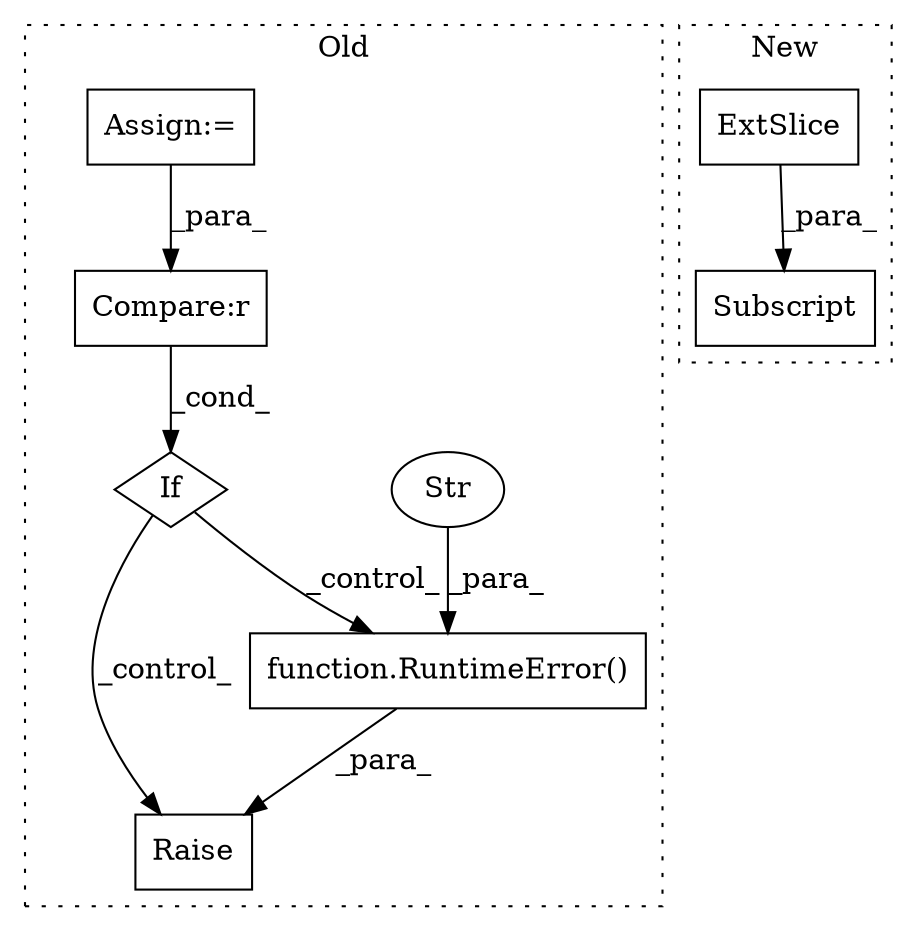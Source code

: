 digraph G {
subgraph cluster0 {
1 [label="function.RuntimeError()" a="75" s="9262,9298" l="13,1" shape="box"];
3 [label="Str" a="66" s="9275" l="23" shape="ellipse"];
4 [label="Raise" a="91" s="9256" l="6" shape="box"];
5 [label="If" a="96" s="9220" l="3" shape="diamond"];
7 [label="Compare:r" a="40" s="9223" l="19" shape="box"];
8 [label="Assign:=" a="68" s="9164" l="3" shape="box"];
label = "Old";
style="dotted";
}
subgraph cluster1 {
2 [label="ExtSlice" a="85" s="8709" l="4" shape="box"];
6 [label="Subscript" a="63" s="8709,0" l="29,0" shape="box"];
label = "New";
style="dotted";
}
1 -> 4 [label="_para_"];
2 -> 6 [label="_para_"];
3 -> 1 [label="_para_"];
5 -> 4 [label="_control_"];
5 -> 1 [label="_control_"];
7 -> 5 [label="_cond_"];
8 -> 7 [label="_para_"];
}